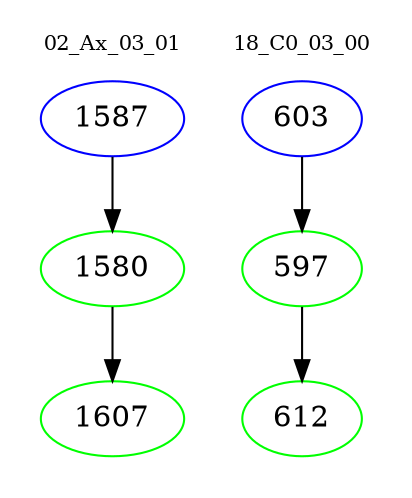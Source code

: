 digraph{
subgraph cluster_0 {
color = white
label = "02_Ax_03_01";
fontsize=10;
T0_1587 [label="1587", color="blue"]
T0_1587 -> T0_1580 [color="black"]
T0_1580 [label="1580", color="green"]
T0_1580 -> T0_1607 [color="black"]
T0_1607 [label="1607", color="green"]
}
subgraph cluster_1 {
color = white
label = "18_C0_03_00";
fontsize=10;
T1_603 [label="603", color="blue"]
T1_603 -> T1_597 [color="black"]
T1_597 [label="597", color="green"]
T1_597 -> T1_612 [color="black"]
T1_612 [label="612", color="green"]
}
}
